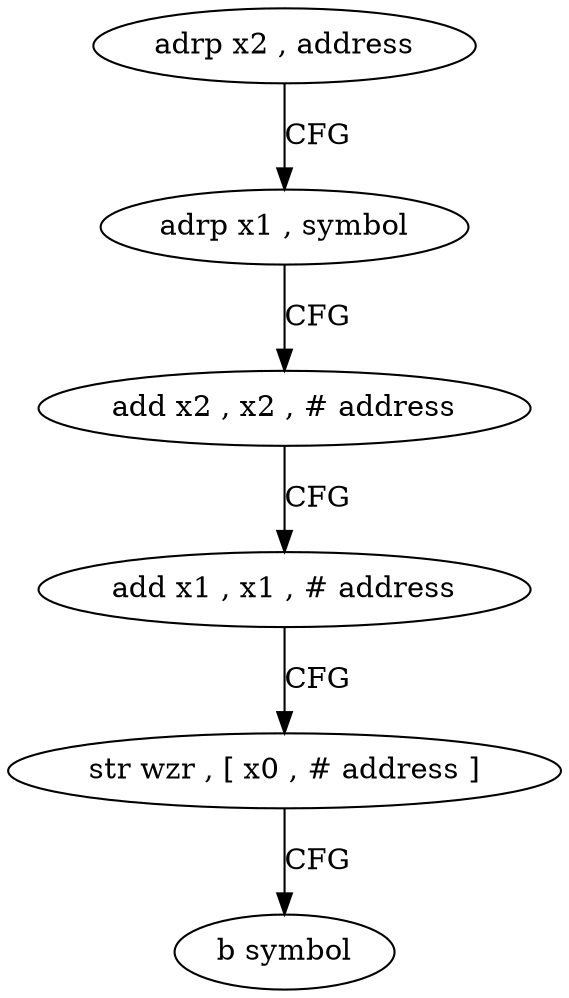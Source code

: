 digraph "func" {
"4372304" [label = "adrp x2 , address" ]
"4372308" [label = "adrp x1 , symbol" ]
"4372312" [label = "add x2 , x2 , # address" ]
"4372316" [label = "add x1 , x1 , # address" ]
"4372320" [label = "str wzr , [ x0 , # address ]" ]
"4372324" [label = "b symbol" ]
"4372304" -> "4372308" [ label = "CFG" ]
"4372308" -> "4372312" [ label = "CFG" ]
"4372312" -> "4372316" [ label = "CFG" ]
"4372316" -> "4372320" [ label = "CFG" ]
"4372320" -> "4372324" [ label = "CFG" ]
}
